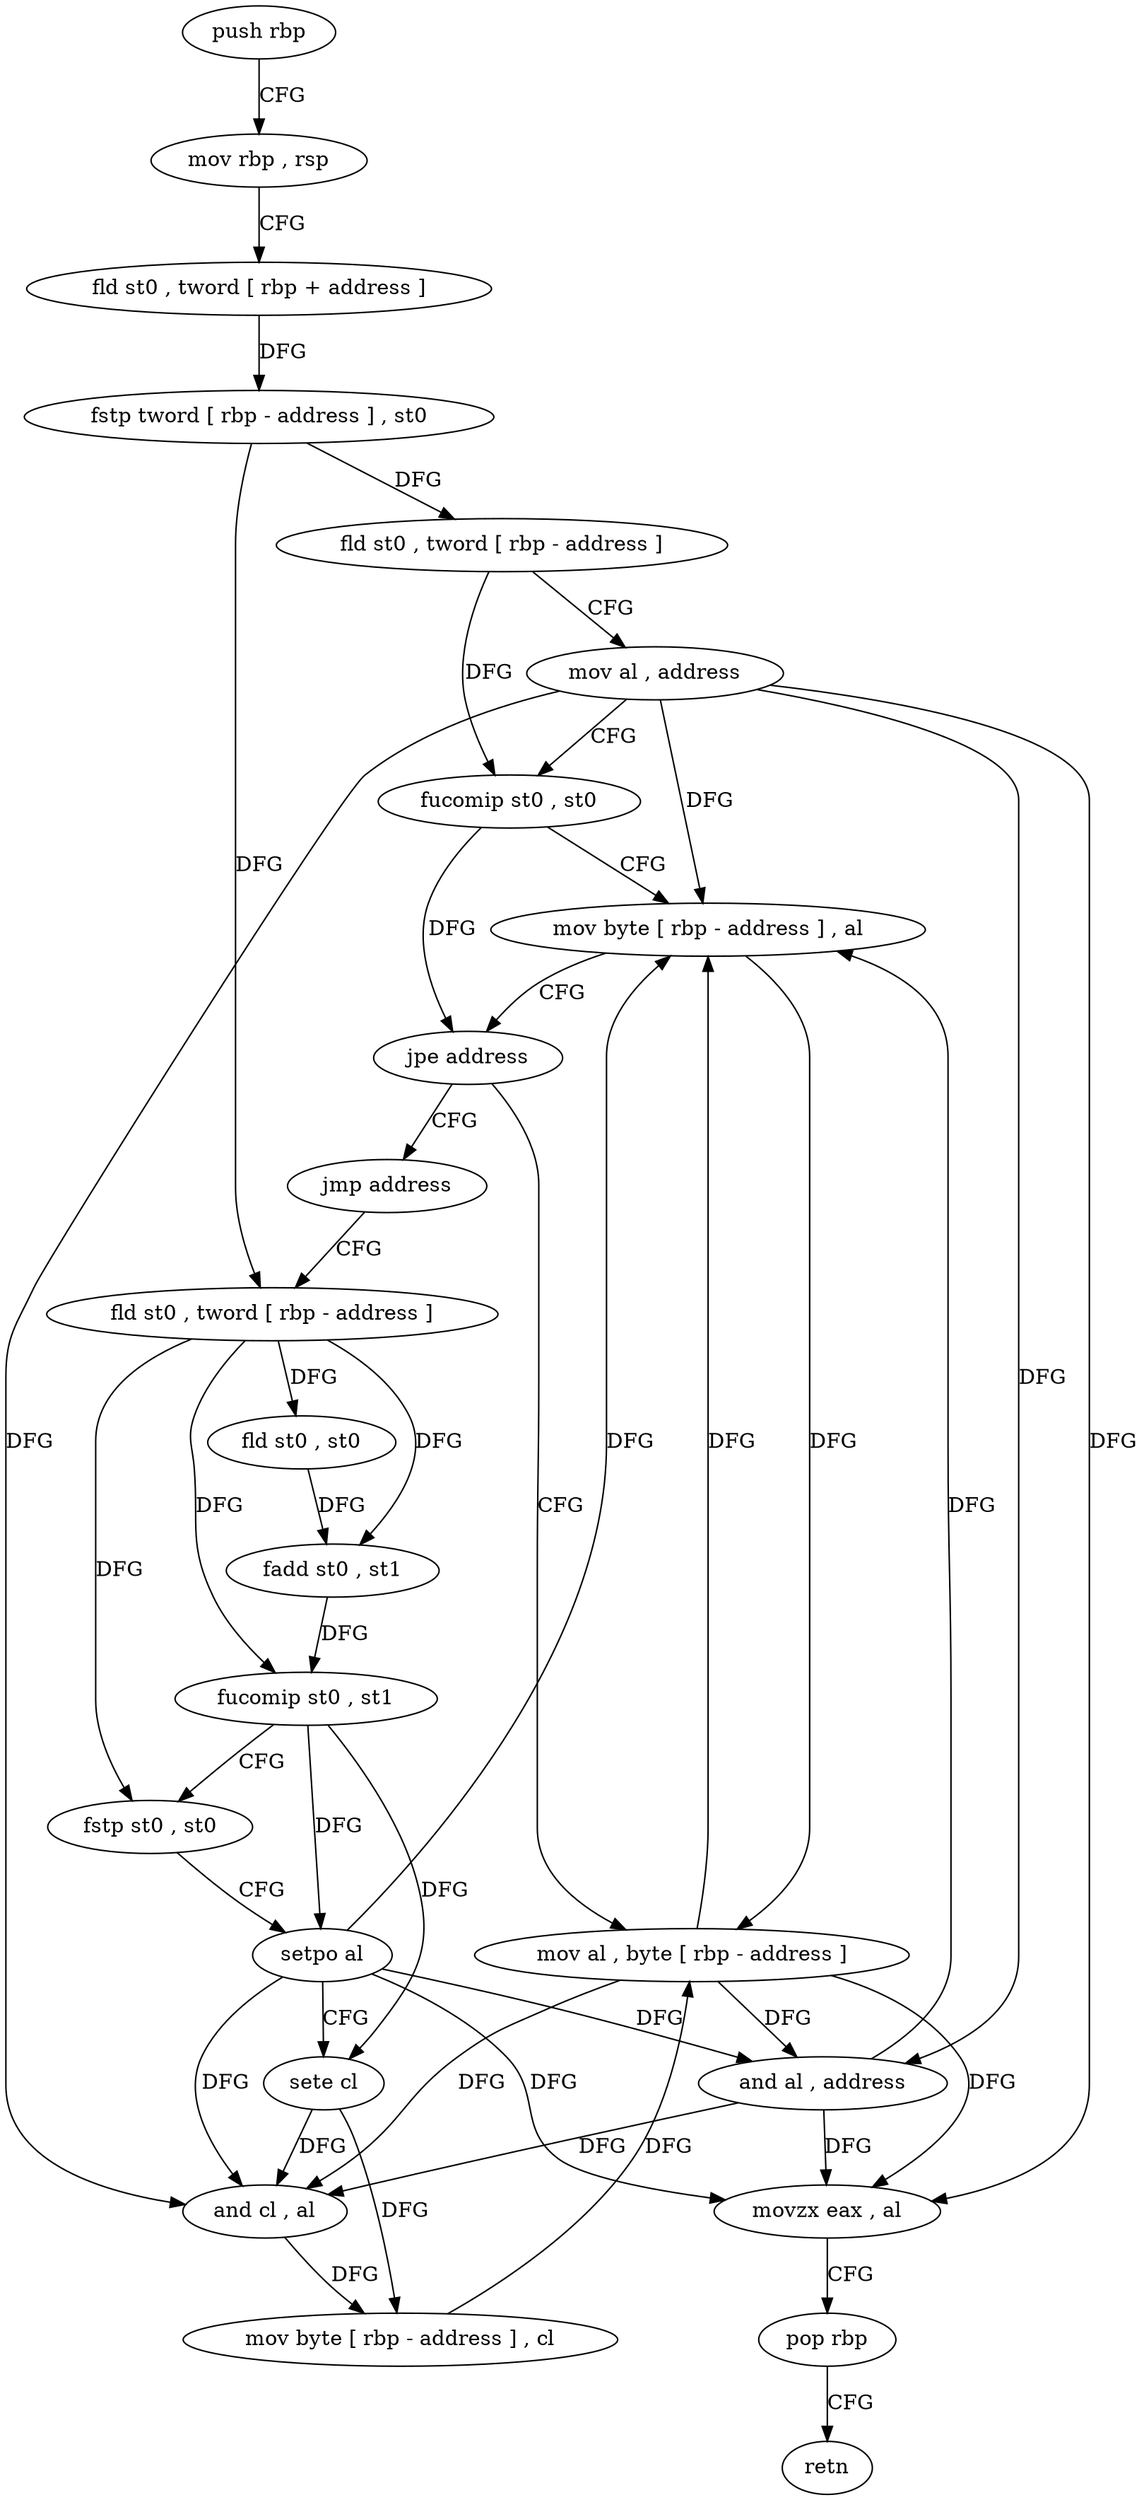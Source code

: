 digraph "func" {
"4260320" [label = "push rbp" ]
"4260321" [label = "mov rbp , rsp" ]
"4260324" [label = "fld st0 , tword [ rbp + address ]" ]
"4260327" [label = "fstp tword [ rbp - address ] , st0" ]
"4260330" [label = "fld st0 , tword [ rbp - address ]" ]
"4260333" [label = "mov al , address" ]
"4260335" [label = "fucomip st0 , st0" ]
"4260337" [label = "mov byte [ rbp - address ] , al" ]
"4260340" [label = "jpe address" ]
"4260373" [label = "mov al , byte [ rbp - address ]" ]
"4260346" [label = "jmp address" ]
"4260376" [label = "and al , address" ]
"4260378" [label = "movzx eax , al" ]
"4260381" [label = "pop rbp" ]
"4260382" [label = "retn" ]
"4260351" [label = "fld st0 , tword [ rbp - address ]" ]
"4260354" [label = "fld st0 , st0" ]
"4260356" [label = "fadd st0 , st1" ]
"4260358" [label = "fucomip st0 , st1" ]
"4260360" [label = "fstp st0 , st0" ]
"4260362" [label = "setpo al" ]
"4260365" [label = "sete cl" ]
"4260368" [label = "and cl , al" ]
"4260370" [label = "mov byte [ rbp - address ] , cl" ]
"4260320" -> "4260321" [ label = "CFG" ]
"4260321" -> "4260324" [ label = "CFG" ]
"4260324" -> "4260327" [ label = "DFG" ]
"4260327" -> "4260330" [ label = "DFG" ]
"4260327" -> "4260351" [ label = "DFG" ]
"4260330" -> "4260333" [ label = "CFG" ]
"4260330" -> "4260335" [ label = "DFG" ]
"4260333" -> "4260335" [ label = "CFG" ]
"4260333" -> "4260337" [ label = "DFG" ]
"4260333" -> "4260376" [ label = "DFG" ]
"4260333" -> "4260378" [ label = "DFG" ]
"4260333" -> "4260368" [ label = "DFG" ]
"4260335" -> "4260337" [ label = "CFG" ]
"4260335" -> "4260340" [ label = "DFG" ]
"4260337" -> "4260340" [ label = "CFG" ]
"4260337" -> "4260373" [ label = "DFG" ]
"4260340" -> "4260373" [ label = "CFG" ]
"4260340" -> "4260346" [ label = "CFG" ]
"4260373" -> "4260376" [ label = "DFG" ]
"4260373" -> "4260337" [ label = "DFG" ]
"4260373" -> "4260378" [ label = "DFG" ]
"4260373" -> "4260368" [ label = "DFG" ]
"4260346" -> "4260351" [ label = "CFG" ]
"4260376" -> "4260378" [ label = "DFG" ]
"4260376" -> "4260337" [ label = "DFG" ]
"4260376" -> "4260368" [ label = "DFG" ]
"4260378" -> "4260381" [ label = "CFG" ]
"4260381" -> "4260382" [ label = "CFG" ]
"4260351" -> "4260354" [ label = "DFG" ]
"4260351" -> "4260356" [ label = "DFG" ]
"4260351" -> "4260358" [ label = "DFG" ]
"4260351" -> "4260360" [ label = "DFG" ]
"4260354" -> "4260356" [ label = "DFG" ]
"4260356" -> "4260358" [ label = "DFG" ]
"4260358" -> "4260360" [ label = "CFG" ]
"4260358" -> "4260362" [ label = "DFG" ]
"4260358" -> "4260365" [ label = "DFG" ]
"4260360" -> "4260362" [ label = "CFG" ]
"4260362" -> "4260365" [ label = "CFG" ]
"4260362" -> "4260337" [ label = "DFG" ]
"4260362" -> "4260376" [ label = "DFG" ]
"4260362" -> "4260378" [ label = "DFG" ]
"4260362" -> "4260368" [ label = "DFG" ]
"4260365" -> "4260368" [ label = "DFG" ]
"4260365" -> "4260370" [ label = "DFG" ]
"4260368" -> "4260370" [ label = "DFG" ]
"4260370" -> "4260373" [ label = "DFG" ]
}
